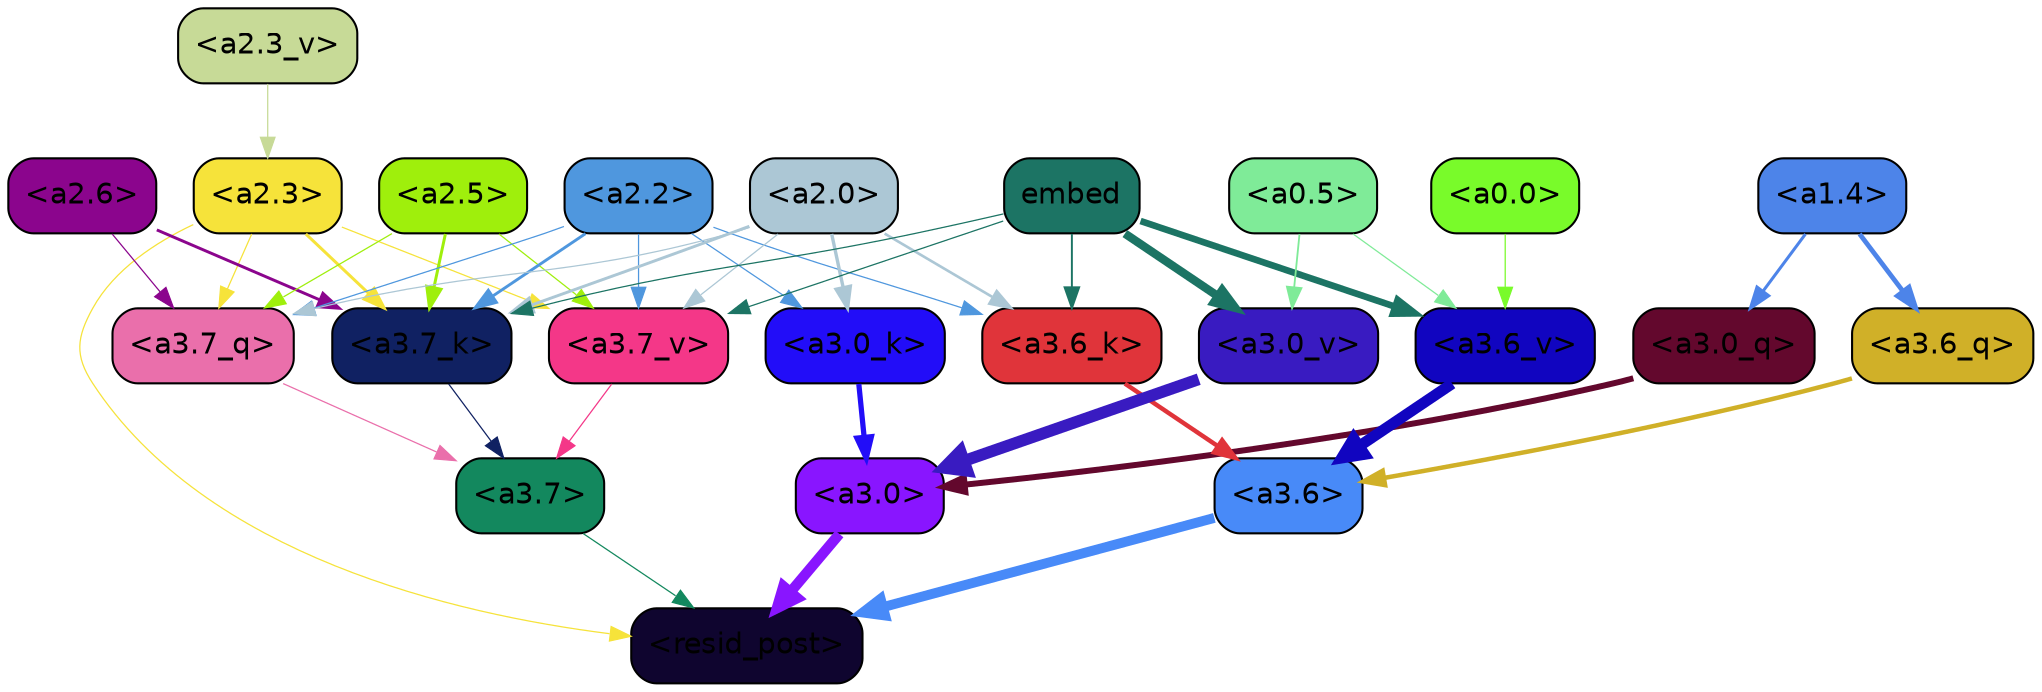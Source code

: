 strict digraph "" {
	graph [bgcolor=transparent,
		layout=dot,
		overlap=false,
		splines=true
	];
	"<a3.7>"	[color=black,
		fillcolor="#13885e",
		fontname=Helvetica,
		shape=box,
		style="filled, rounded"];
	"<resid_post>"	[color=black,
		fillcolor="#0f052f",
		fontname=Helvetica,
		shape=box,
		style="filled, rounded"];
	"<a3.7>" -> "<resid_post>"	[color="#13885e",
		penwidth=0.6];
	"<a3.6>"	[color=black,
		fillcolor="#488af8",
		fontname=Helvetica,
		shape=box,
		style="filled, rounded"];
	"<a3.6>" -> "<resid_post>"	[color="#488af8",
		penwidth=4.749041676521301];
	"<a3.0>"	[color=black,
		fillcolor="#8915ff",
		fontname=Helvetica,
		shape=box,
		style="filled, rounded"];
	"<a3.0>" -> "<resid_post>"	[color="#8915ff",
		penwidth=5.004215121269226];
	"<a2.3>"	[color=black,
		fillcolor="#f6e33a",
		fontname=Helvetica,
		shape=box,
		style="filled, rounded"];
	"<a2.3>" -> "<resid_post>"	[color="#f6e33a",
		penwidth=0.6];
	"<a3.7_q>"	[color=black,
		fillcolor="#ea6fab",
		fontname=Helvetica,
		shape=box,
		style="filled, rounded"];
	"<a2.3>" -> "<a3.7_q>"	[color="#f6e33a",
		penwidth=0.6];
	"<a3.7_k>"	[color=black,
		fillcolor="#102162",
		fontname=Helvetica,
		shape=box,
		style="filled, rounded"];
	"<a2.3>" -> "<a3.7_k>"	[color="#f6e33a",
		penwidth=1.4391854107379913];
	"<a3.7_v>"	[color=black,
		fillcolor="#f43788",
		fontname=Helvetica,
		shape=box,
		style="filled, rounded"];
	"<a2.3>" -> "<a3.7_v>"	[color="#f6e33a",
		penwidth=0.6];
	"<a3.7_q>" -> "<a3.7>"	[color="#ea6fab",
		penwidth=0.6];
	"<a3.6_q>"	[color=black,
		fillcolor="#d0b028",
		fontname=Helvetica,
		shape=box,
		style="filled, rounded"];
	"<a3.6_q>" -> "<a3.6>"	[color="#d0b028",
		penwidth=2.160832464694977];
	"<a3.0_q>"	[color=black,
		fillcolor="#63082d",
		fontname=Helvetica,
		shape=box,
		style="filled, rounded"];
	"<a3.0_q>" -> "<a3.0>"	[color="#63082d",
		penwidth=2.870753765106201];
	"<a3.7_k>" -> "<a3.7>"	[color="#102162",
		penwidth=0.6];
	"<a3.6_k>"	[color=black,
		fillcolor="#e0343a",
		fontname=Helvetica,
		shape=box,
		style="filled, rounded"];
	"<a3.6_k>" -> "<a3.6>"	[color="#e0343a",
		penwidth=2.13908451795578];
	"<a3.0_k>"	[color=black,
		fillcolor="#220df8",
		fontname=Helvetica,
		shape=box,
		style="filled, rounded"];
	"<a3.0_k>" -> "<a3.0>"	[color="#220df8",
		penwidth=2.520303964614868];
	"<a3.7_v>" -> "<a3.7>"	[color="#f43788",
		penwidth=0.6];
	"<a3.6_v>"	[color=black,
		fillcolor="#1105c0",
		fontname=Helvetica,
		shape=box,
		style="filled, rounded"];
	"<a3.6_v>" -> "<a3.6>"	[color="#1105c0",
		penwidth=5.297133803367615];
	"<a3.0_v>"	[color=black,
		fillcolor="#391bc1",
		fontname=Helvetica,
		shape=box,
		style="filled, rounded"];
	"<a3.0_v>" -> "<a3.0>"	[color="#391bc1",
		penwidth=5.680712580680847];
	"<a2.6>"	[color=black,
		fillcolor="#8b058d",
		fontname=Helvetica,
		shape=box,
		style="filled, rounded"];
	"<a2.6>" -> "<a3.7_q>"	[color="#8b058d",
		penwidth=0.6];
	"<a2.6>" -> "<a3.7_k>"	[color="#8b058d",
		penwidth=1.4180794060230255];
	"<a2.5>"	[color=black,
		fillcolor="#9fef0c",
		fontname=Helvetica,
		shape=box,
		style="filled, rounded"];
	"<a2.5>" -> "<a3.7_q>"	[color="#9fef0c",
		penwidth=0.6];
	"<a2.5>" -> "<a3.7_k>"	[color="#9fef0c",
		penwidth=1.4281435310840607];
	"<a2.5>" -> "<a3.7_v>"	[color="#9fef0c",
		penwidth=0.6];
	"<a2.2>"	[color=black,
		fillcolor="#4f97de",
		fontname=Helvetica,
		shape=box,
		style="filled, rounded"];
	"<a2.2>" -> "<a3.7_q>"	[color="#4f97de",
		penwidth=0.6];
	"<a2.2>" -> "<a3.7_k>"	[color="#4f97de",
		penwidth=1.3982512056827545];
	"<a2.2>" -> "<a3.6_k>"	[color="#4f97de",
		penwidth=0.6];
	"<a2.2>" -> "<a3.0_k>"	[color="#4f97de",
		penwidth=0.6];
	"<a2.2>" -> "<a3.7_v>"	[color="#4f97de",
		penwidth=0.6];
	"<a2.0>"	[color=black,
		fillcolor="#acc7d5",
		fontname=Helvetica,
		shape=box,
		style="filled, rounded"];
	"<a2.0>" -> "<a3.7_q>"	[color="#acc7d5",
		penwidth=0.6];
	"<a2.0>" -> "<a3.7_k>"	[color="#acc7d5",
		penwidth=1.404832512140274];
	"<a2.0>" -> "<a3.6_k>"	[color="#acc7d5",
		penwidth=1.2708758115768433];
	"<a2.0>" -> "<a3.0_k>"	[color="#acc7d5",
		penwidth=1.6207245588302612];
	"<a2.0>" -> "<a3.7_v>"	[color="#acc7d5",
		penwidth=0.6];
	"<a1.4>"	[color=black,
		fillcolor="#4d84e9",
		fontname=Helvetica,
		shape=box,
		style="filled, rounded"];
	"<a1.4>" -> "<a3.6_q>"	[color="#4d84e9",
		penwidth=2.289449453353882];
	"<a1.4>" -> "<a3.0_q>"	[color="#4d84e9",
		penwidth=1.4600623846054077];
	embed	[color=black,
		fillcolor="#1c7464",
		fontname=Helvetica,
		shape=box,
		style="filled, rounded"];
	embed -> "<a3.7_k>"	[color="#1c7464",
		penwidth=0.6];
	embed -> "<a3.6_k>"	[color="#1c7464",
		penwidth=0.9291638135910034];
	embed -> "<a3.7_v>"	[color="#1c7464",
		penwidth=0.6];
	embed -> "<a3.6_v>"	[color="#1c7464",
		penwidth=3.1808209121227264];
	embed -> "<a3.0_v>"	[color="#1c7464",
		penwidth=4.036660343408585];
	"<a0.5>"	[color=black,
		fillcolor="#7feb98",
		fontname=Helvetica,
		shape=box,
		style="filled, rounded"];
	"<a0.5>" -> "<a3.6_v>"	[color="#7feb98",
		penwidth=0.6];
	"<a0.5>" -> "<a3.0_v>"	[color="#7feb98",
		penwidth=0.8798569142818451];
	"<a0.0>"	[color=black,
		fillcolor="#79fb2a",
		fontname=Helvetica,
		shape=box,
		style="filled, rounded"];
	"<a0.0>" -> "<a3.6_v>"	[color="#79fb2a",
		penwidth=0.6];
	"<a2.3_v>"	[color=black,
		fillcolor="#c7da97",
		fontname=Helvetica,
		shape=box,
		style="filled, rounded"];
	"<a2.3_v>" -> "<a2.3>"	[color="#c7da97",
		penwidth=0.6];
}
